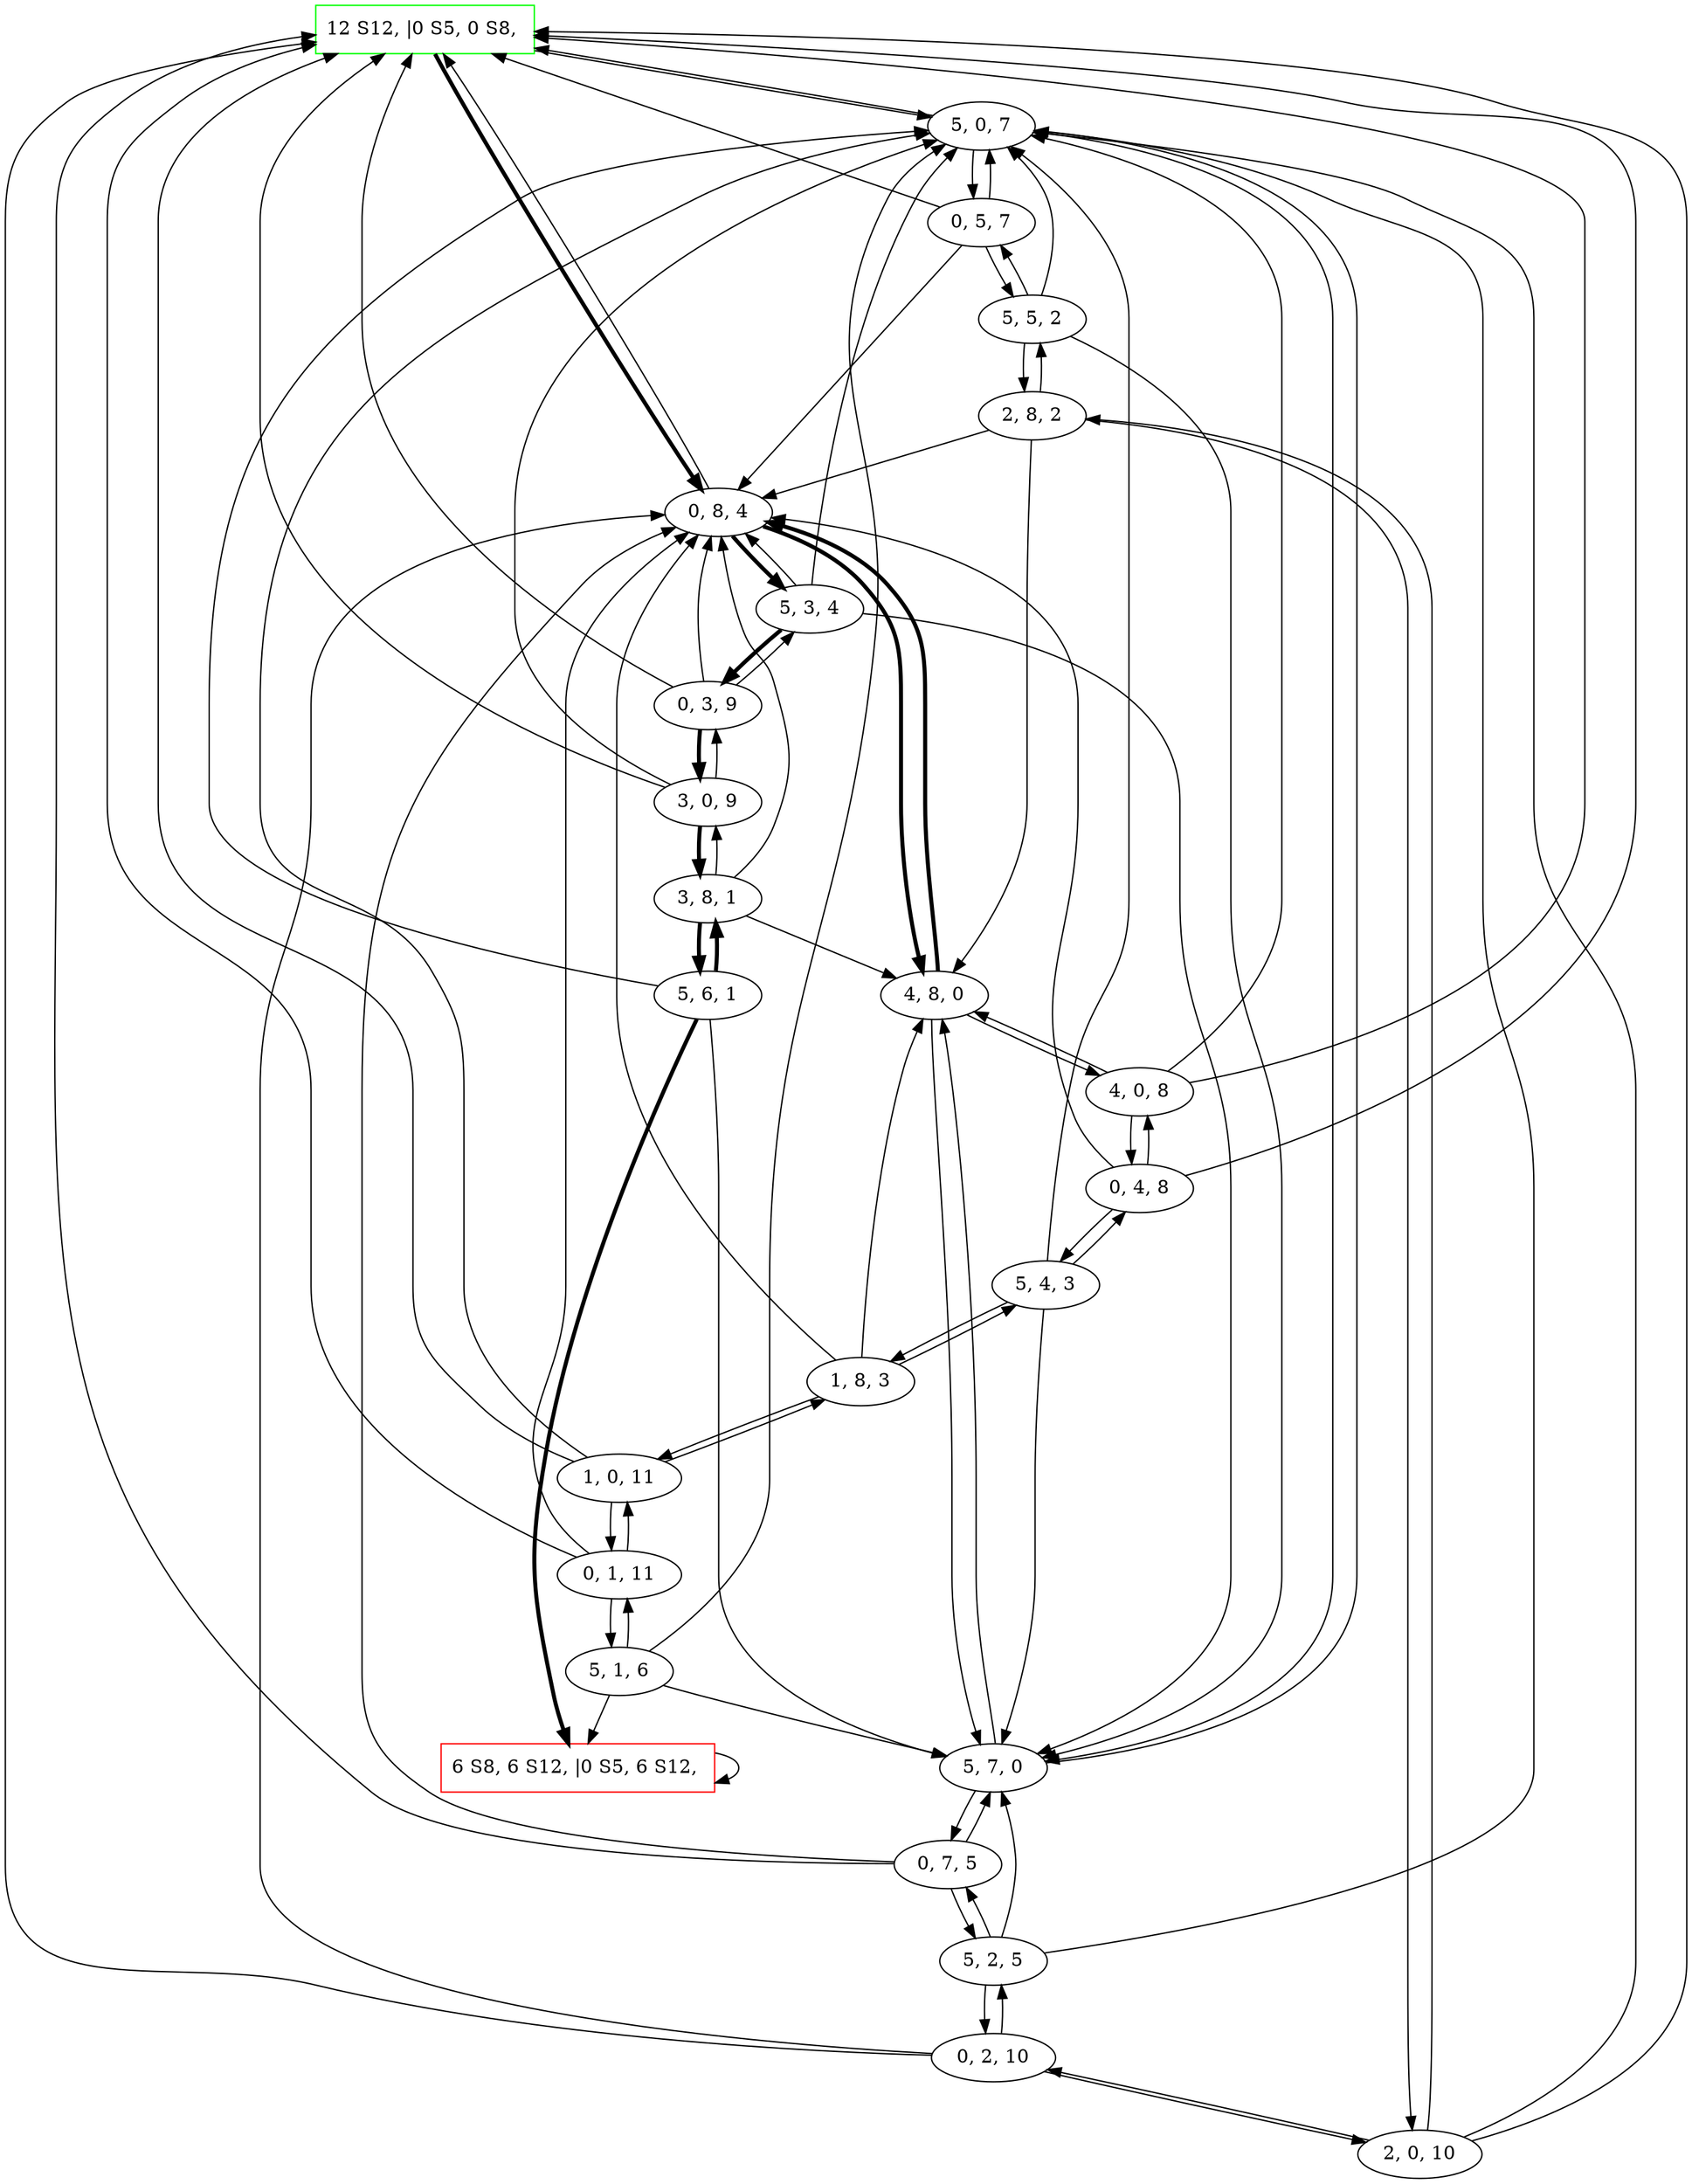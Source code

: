 digraph Cruche_Sol_ {
	initial [label="12 S12, |0 S5, 0 S8, " color=green shape=box]
	final [label="6 S8, 6 S12, |0 S5, 6 S12, " color=red shape=box]
	initial -> "5, 0, 7"
	initial -> "0, 8, 4" [penwidth=3]
	"0, 8, 4" -> "5, 3, 4" [penwidth=3]
	"0, 8, 4" -> initial
	"0, 8, 4" -> "4, 8, 0" [penwidth=3]
	"4, 8, 0" -> "0, 8, 4" [penwidth=3]
	"4, 8, 0" -> "5, 7, 0"
	"4, 8, 0" -> "4, 0, 8"
	"4, 0, 8" -> "0, 4, 8"
	"4, 0, 8" -> initial
	"4, 0, 8" -> "5, 0, 7"
	"4, 0, 8" -> "4, 8, 0"
	"5, 0, 7" -> "0, 5, 7"
	"5, 0, 7" -> initial
	"5, 0, 7" -> "5, 7, 0"
	"5, 7, 0" -> "4, 8, 0"
	"5, 7, 0" -> "0, 7, 5"
	"5, 7, 0" -> "5, 0, 7"
	"0, 7, 5" -> "5, 2, 5"
	"0, 7, 5" -> initial
	"0, 7, 5" -> "5, 7, 0"
	"0, 7, 5" -> "0, 8, 4"
	"5, 2, 5" -> "0, 7, 5"
	"5, 2, 5" -> "0, 2, 10"
	"5, 2, 5" -> "5, 0, 7"
	"5, 2, 5" -> "5, 7, 0"
	"0, 2, 10" -> "2, 0, 10"
	"0, 2, 10" -> initial
	"0, 2, 10" -> "5, 2, 5"
	"0, 2, 10" -> "0, 8, 4"
	"2, 0, 10" -> "0, 2, 10"
	"2, 0, 10" -> initial
	"2, 0, 10" -> "5, 0, 7"
	"2, 0, 10" -> "2, 8, 2"
	"2, 8, 2" -> "0, 8, 4"
	"2, 8, 2" -> "5, 5, 2"
	"2, 8, 2" -> "2, 0, 10"
	"2, 8, 2" -> "4, 8, 0"
	"5, 5, 2" -> "2, 8, 2"
	"5, 5, 2" -> "0, 5, 7"
	"5, 5, 2" -> "5, 0, 7"
	"5, 5, 2" -> "5, 7, 0"
	"0, 5, 7" -> "5, 0, 7"
	"0, 5, 7" -> initial
	"0, 5, 7" -> "5, 5, 2"
	"0, 5, 7" -> "0, 8, 4"
	"0, 4, 8" -> "4, 0, 8"
	"0, 4, 8" -> initial
	"0, 4, 8" -> "5, 4, 3"
	"0, 4, 8" -> "0, 8, 4"
	"5, 4, 3" -> "1, 8, 3"
	"5, 4, 3" -> "0, 4, 8"
	"5, 4, 3" -> "5, 0, 7"
	"5, 4, 3" -> "5, 7, 0"
	"1, 8, 3" -> "0, 8, 4"
	"1, 8, 3" -> "5, 4, 3"
	"1, 8, 3" -> "1, 0, 11"
	"1, 8, 3" -> "4, 8, 0"
	"1, 0, 11" -> "0, 1, 11"
	"1, 0, 11" -> initial
	"1, 0, 11" -> "5, 0, 7"
	"1, 0, 11" -> "1, 8, 3"
	"0, 1, 11" -> "1, 0, 11"
	"0, 1, 11" -> initial
	"0, 1, 11" -> "5, 1, 6"
	"0, 1, 11" -> "0, 8, 4"
	"5, 1, 6" -> final
	"5, 1, 6" -> "0, 1, 11"
	"5, 1, 6" -> "5, 0, 7"
	"5, 1, 6" -> "5, 7, 0"
	final -> final
	"5, 3, 4" -> "0, 8, 4"
	"5, 3, 4" -> "0, 3, 9" [penwidth=3]
	"5, 3, 4" -> "5, 0, 7"
	"5, 3, 4" -> "5, 7, 0"
	"0, 3, 9" -> "3, 0, 9" [penwidth=3]
	"0, 3, 9" -> initial
	"0, 3, 9" -> "5, 3, 4"
	"0, 3, 9" -> "0, 8, 4"
	"3, 0, 9" -> "0, 3, 9"
	"3, 0, 9" -> initial
	"3, 0, 9" -> "5, 0, 7"
	"3, 0, 9" -> "3, 8, 1" [penwidth=3]
	"3, 8, 1" -> "0, 8, 4"
	"3, 8, 1" -> "5, 6, 1" [penwidth=3]
	"3, 8, 1" -> "3, 0, 9"
	"3, 8, 1" -> "4, 8, 0"
	"5, 6, 1" -> "3, 8, 1" [penwidth=3]
	"5, 6, 1" -> final [penwidth=3]
	"5, 6, 1" -> "5, 0, 7"
	"5, 6, 1" -> "5, 7, 0"
}
